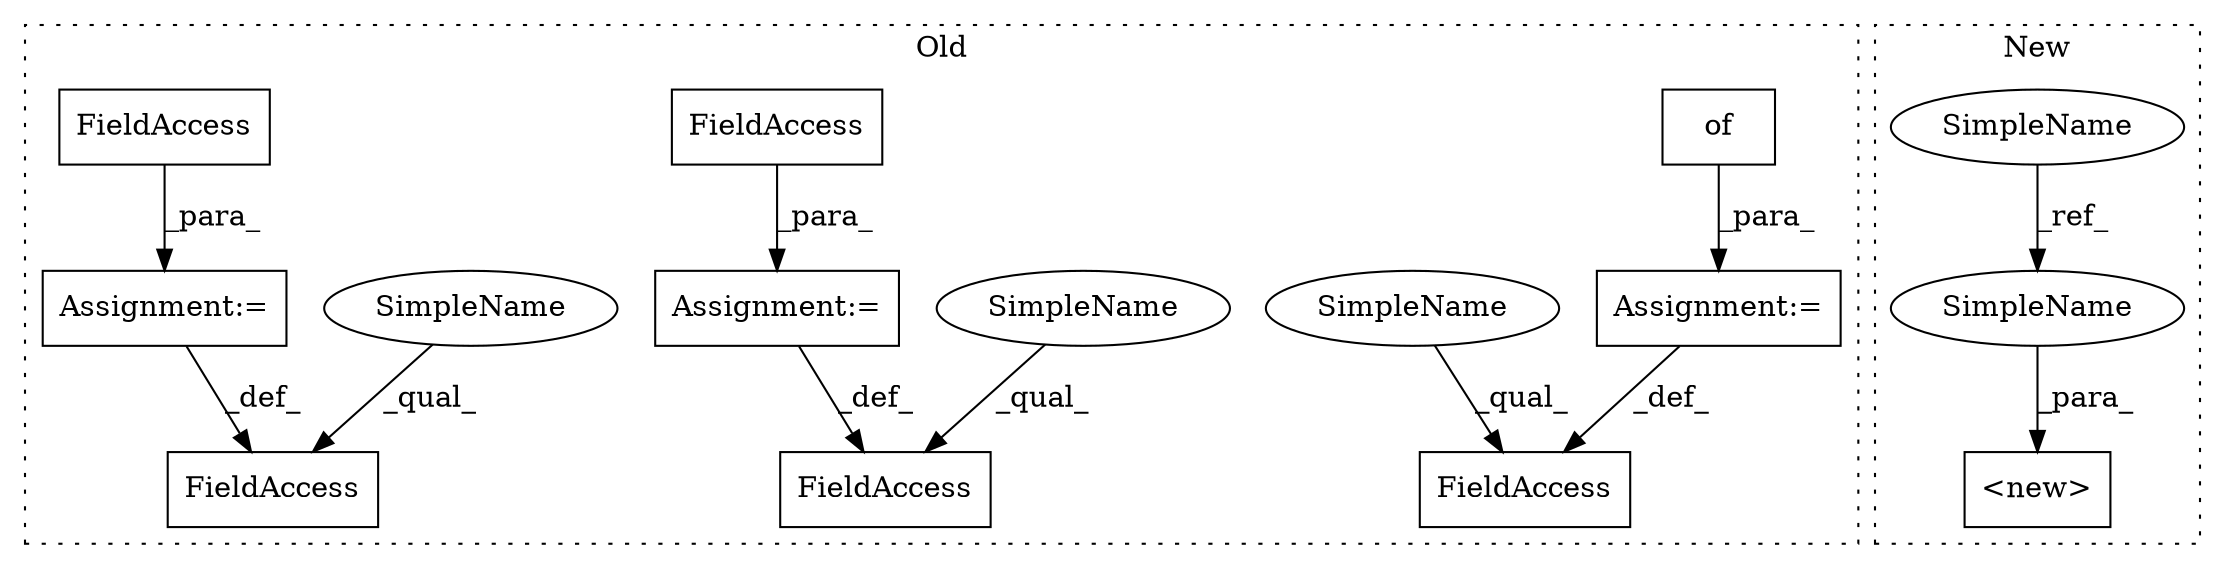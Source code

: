 digraph G {
subgraph cluster0 {
1 [label="of" a="32" s="4451" l="4" shape="box"];
3 [label="Assignment:=" a="7" s="4446" l="1" shape="box"];
4 [label="FieldAccess" a="22" s="4428" l="18" shape="box"];
6 [label="FieldAccess" a="22" s="4386" l="9" shape="box"];
7 [label="Assignment:=" a="7" s="4395" l="1" shape="box"];
8 [label="FieldAccess" a="22" s="4396" l="4" shape="box"];
9 [label="FieldAccess" a="22" s="4406" l="10" shape="box"];
10 [label="Assignment:=" a="7" s="4416" l="1" shape="box"];
11 [label="FieldAccess" a="22" s="4417" l="5" shape="box"];
13 [label="SimpleName" a="42" s="4406" l="4" shape="ellipse"];
14 [label="SimpleName" a="42" s="4428" l="4" shape="ellipse"];
15 [label="SimpleName" a="42" s="4386" l="4" shape="ellipse"];
label = "Old";
style="dotted";
}
subgraph cluster1 {
2 [label="<new>" a="46" s="4327,4349" l="6,2" shape="box"];
5 [label="SimpleName" a="42" s="4316" l="4" shape="ellipse"];
12 [label="SimpleName" a="42" s="4345" l="4" shape="ellipse"];
label = "New";
style="dotted";
}
1 -> 3 [label="_para_"];
3 -> 4 [label="_def_"];
5 -> 12 [label="_ref_"];
7 -> 6 [label="_def_"];
8 -> 7 [label="_para_"];
10 -> 9 [label="_def_"];
11 -> 10 [label="_para_"];
12 -> 2 [label="_para_"];
13 -> 9 [label="_qual_"];
14 -> 4 [label="_qual_"];
15 -> 6 [label="_qual_"];
}